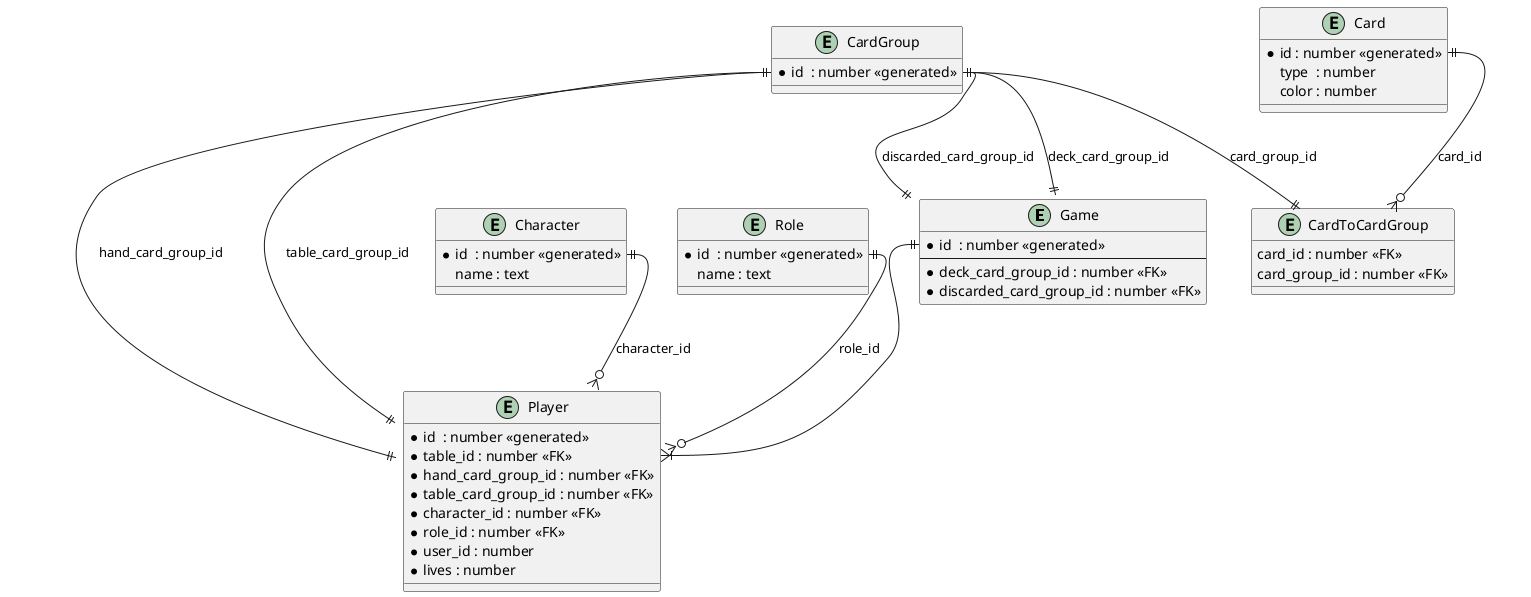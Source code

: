 @startuml

entity "Game" as g {
    *id  : number <<generated>>
    --
    *deck_card_group_id : number <<FK>>
    *discarded_card_group_id : number <<FK>>
}

entity "Card" as c {
    *id : number <<generated>>
    type  : number
    color : number
}
entity "CardGroup" as cg {
    *id  : number <<generated>>
}
entity "CardToCardGroup" as c2cg {
    card_id : number <<FK>>
    card_group_id : number <<FK>>
}
entity "Player" as p {
    *id  : number <<generated>>
    *table_id : number <<FK>>
    *hand_card_group_id : number <<FK>>
    *table_card_group_id : number <<FK>>
    *character_id : number <<FK>>
    *role_id : number <<FK>>
    *user_id : number
    *lives : number
}
entity "Character" as ch {
    *id  : number <<generated>>
    name : text
}
entity "Role" as r {
    *id  : number <<generated>>
    name : text
}

g::id ||--|{ p::table_id

cg::id ||--|| g:deck_card_group_id
cg::id ||--|| g:discarded_card_group_id
cg::id ||--|| p:hand_card_group_id
cg::id ||--|| p:table_card_group_id
cg::id ||--|| c2cg:card_group_id

c::id ||--o{ c2cg:card_id

ch::id ||--o{ p:character_id
r::id ||--o{ p:role_id

@enduml